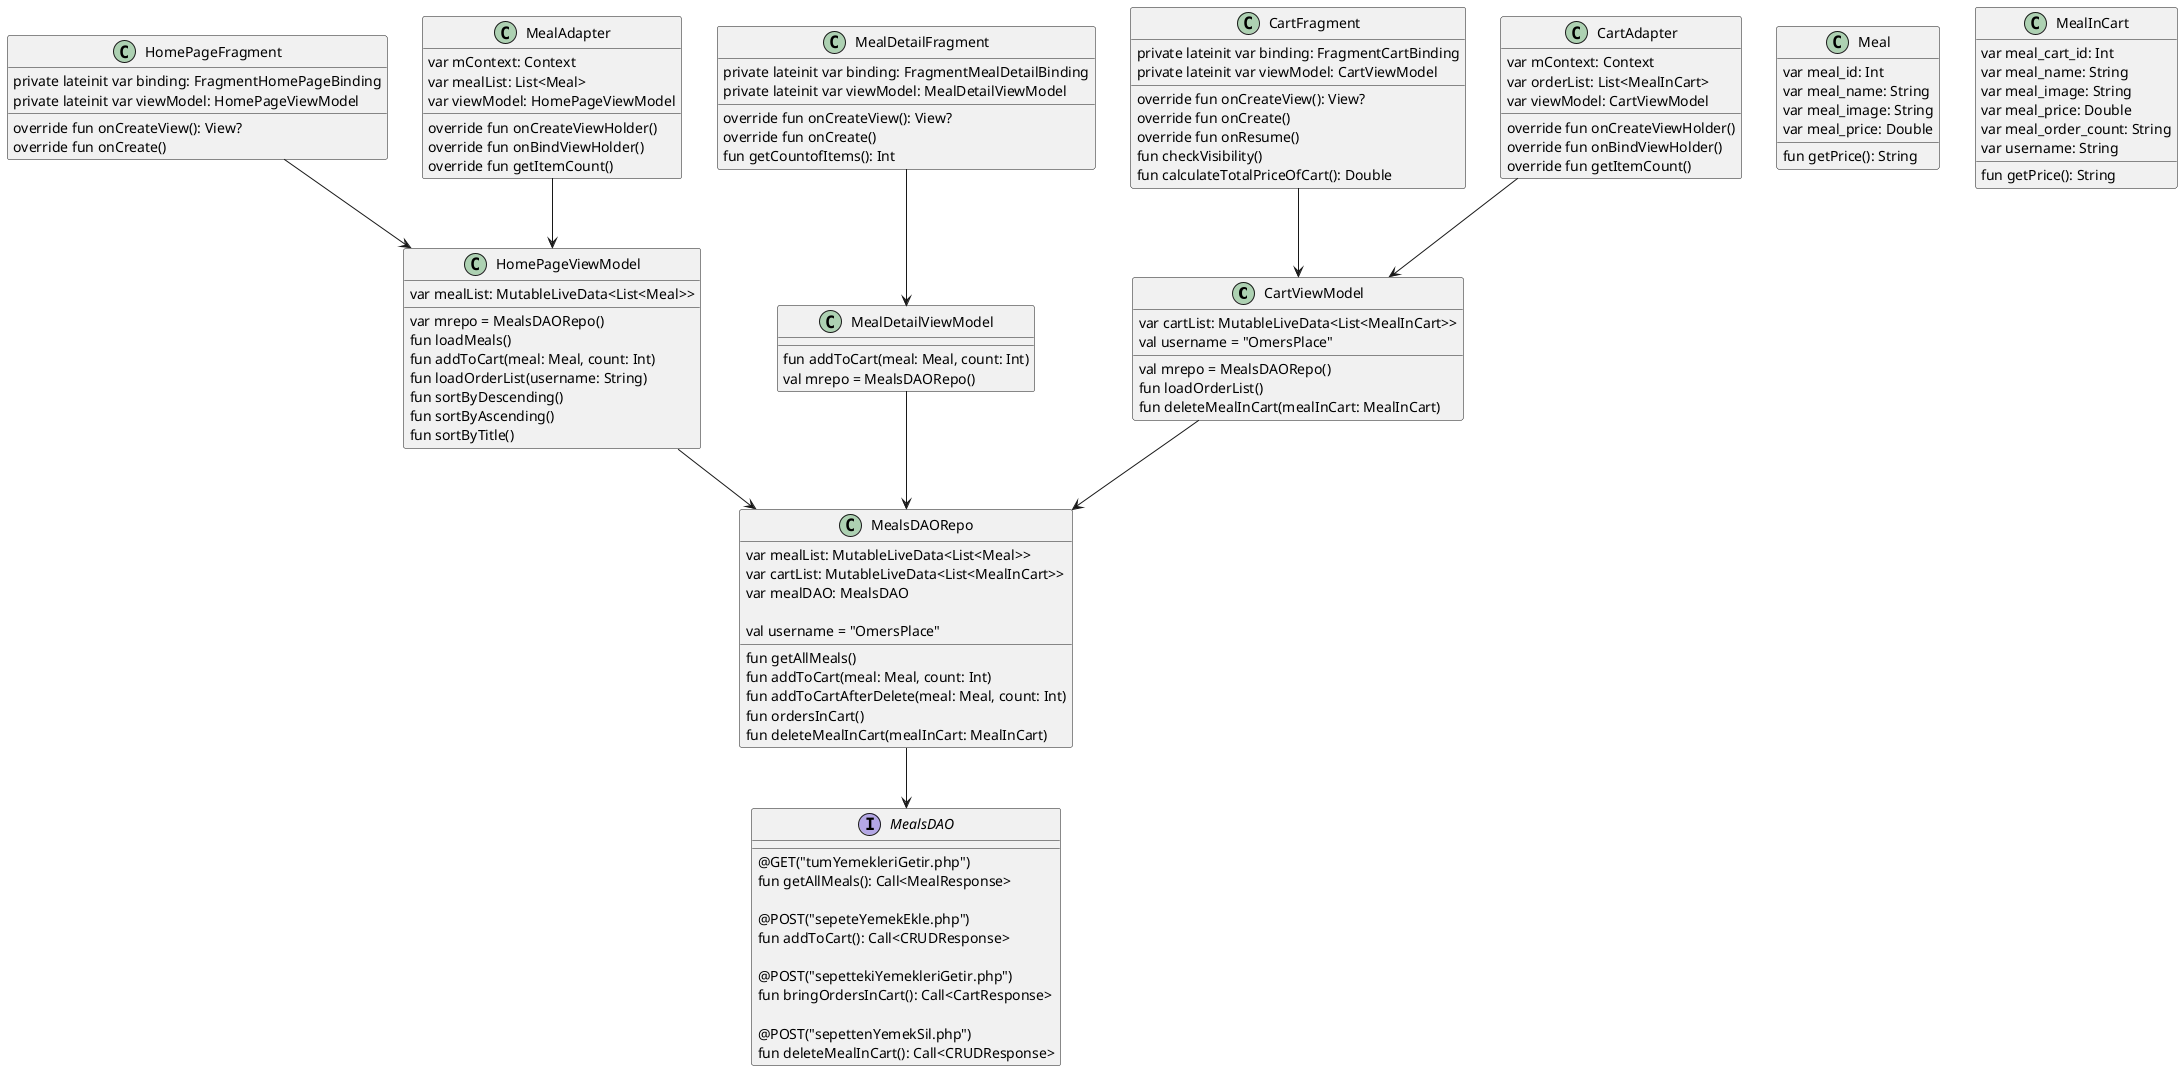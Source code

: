 @startuml

class CartViewModel {
    val mrepo = MealsDAORepo()
    var cartList: MutableLiveData<List<MealInCart>>
    val username = "OmersPlace"

    fun loadOrderList()
    fun deleteMealInCart(mealInCart: MealInCart)

}

class HomePageViewModel{
var mealList: MutableLiveData<List<Meal>>
    var mrepo = MealsDAORepo()
    fun loadMeals()
    fun addToCart(meal: Meal, count: Int)
    fun loadOrderList(username: String)
    fun sortByDescending()
    fun sortByAscending()
    fun sortByTitle()
}

class MealDetailViewModel {
    fun addToCart(meal: Meal, count: Int)
    val mrepo = MealsDAORepo()
}

class CartFragment {
    private lateinit var binding: FragmentCartBinding
    private lateinit var viewModel: CartViewModel
    override fun onCreateView(): View?
    override fun onCreate()
    override fun onResume()
    fun checkVisibility()
    fun calculateTotalPriceOfCart(): Double
}

class HomePageFragment {
    private lateinit var binding: FragmentHomePageBinding
    private lateinit var viewModel: HomePageViewModel
    override fun onCreateView(): View?
    override fun onCreate()
}

class MealDetailFragment {
    private lateinit var binding: FragmentMealDetailBinding
    private lateinit var viewModel: MealDetailViewModel
    override fun onCreateView(): View?
    override fun onCreate()
    fun getCountofItems(): Int
}

class Meal {

    var meal_id: Int
    var meal_name: String
    var meal_image: String
    var meal_price: Double

    fun getPrice(): String
}

class MealInCart {
    var meal_cart_id: Int
    var meal_name: String
    var meal_image: String
    var meal_price: Double
    var meal_order_count: String
    var username: String

    fun getPrice(): String
}

class MealsDAORepo {
    var mealList: MutableLiveData<List<Meal>>
    var cartList: MutableLiveData<List<MealInCart>>
    var mealDAO: MealsDAO

    val username = "OmersPlace"


    fun getAllMeals()
    fun addToCart(meal: Meal, count: Int)
    fun addToCartAfterDelete(meal: Meal, count: Int)
    fun ordersInCart()
    fun deleteMealInCart(mealInCart: MealInCart)
}

interface MealsDAO {

    @GET("tumYemekleriGetir.php")
    fun getAllMeals(): Call<MealResponse>

    @POST("sepeteYemekEkle.php")
    fun addToCart(): Call<CRUDResponse>

    @POST("sepettekiYemekleriGetir.php")
    fun bringOrdersInCart(): Call<CartResponse>

    @POST("sepettenYemekSil.php")
    fun deleteMealInCart(): Call<CRUDResponse>
}

class CartAdapter {
    var mContext: Context
    var orderList: List<MealInCart>
    var viewModel: CartViewModel

    override fun onCreateViewHolder()
    override fun onBindViewHolder()
    override fun getItemCount()
}

class MealAdapter {
    var mContext: Context
    var mealList: List<Meal>
    var viewModel: HomePageViewModel

    override fun onCreateViewHolder()
    override fun onBindViewHolder()
    override fun getItemCount()
}

CartFragment --> CartViewModel
HomePageFragment --> HomePageViewModel
MealDetailFragment --> MealDetailViewModel

HomePageViewModel --> MealsDAORepo
CartViewModel --> MealsDAORepo
MealDetailViewModel --> MealsDAORepo

MealsDAORepo --> MealsDAO

CartAdapter --> CartViewModel
MealAdapter --> HomePageViewModel

@enduml